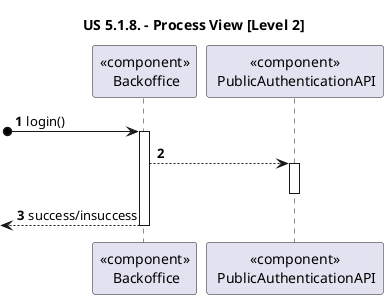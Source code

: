 @startuml

title "US 5.1.8. - Process View [Level 2]"

autonumber

participant "<<component>>\n Backoffice" as bo
participant "<<component>>\n PublicAuthenticationAPI" as paa

[o-> bo: login()
activate bo

bo --> paa: 
activate paa
deactivate paa

<-- bo: success/insuccess
deactivate bo

@enduml